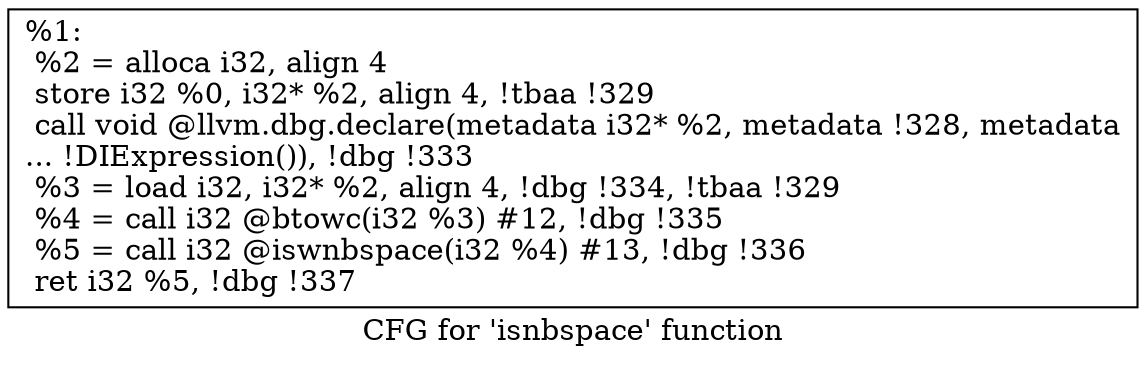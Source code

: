 digraph "CFG for 'isnbspace' function" {
	label="CFG for 'isnbspace' function";

	Node0x1b0f320 [shape=record,label="{%1:\l  %2 = alloca i32, align 4\l  store i32 %0, i32* %2, align 4, !tbaa !329\l  call void @llvm.dbg.declare(metadata i32* %2, metadata !328, metadata\l... !DIExpression()), !dbg !333\l  %3 = load i32, i32* %2, align 4, !dbg !334, !tbaa !329\l  %4 = call i32 @btowc(i32 %3) #12, !dbg !335\l  %5 = call i32 @iswnbspace(i32 %4) #13, !dbg !336\l  ret i32 %5, !dbg !337\l}"];
}
